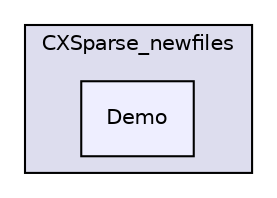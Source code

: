 digraph "libs/SuiteSparse/CXSparse_newfiles/Demo" {
  compound=true
  node [ fontsize="10", fontname="Helvetica"];
  edge [ labelfontsize="10", labelfontname="Helvetica"];
  subgraph clusterdir_d7c04fa715a2e1447df40bc9cc9441e9 {
    graph [ bgcolor="#ddddee", pencolor="black", label="CXSparse_newfiles" fontname="Helvetica", fontsize="10", URL="dir_d7c04fa715a2e1447df40bc9cc9441e9.html"]
  dir_9aa953995e73a40b76dade9ab659af79 [shape=box, label="Demo", style="filled", fillcolor="#eeeeff", pencolor="black", URL="dir_9aa953995e73a40b76dade9ab659af79.html"];
  }
}
